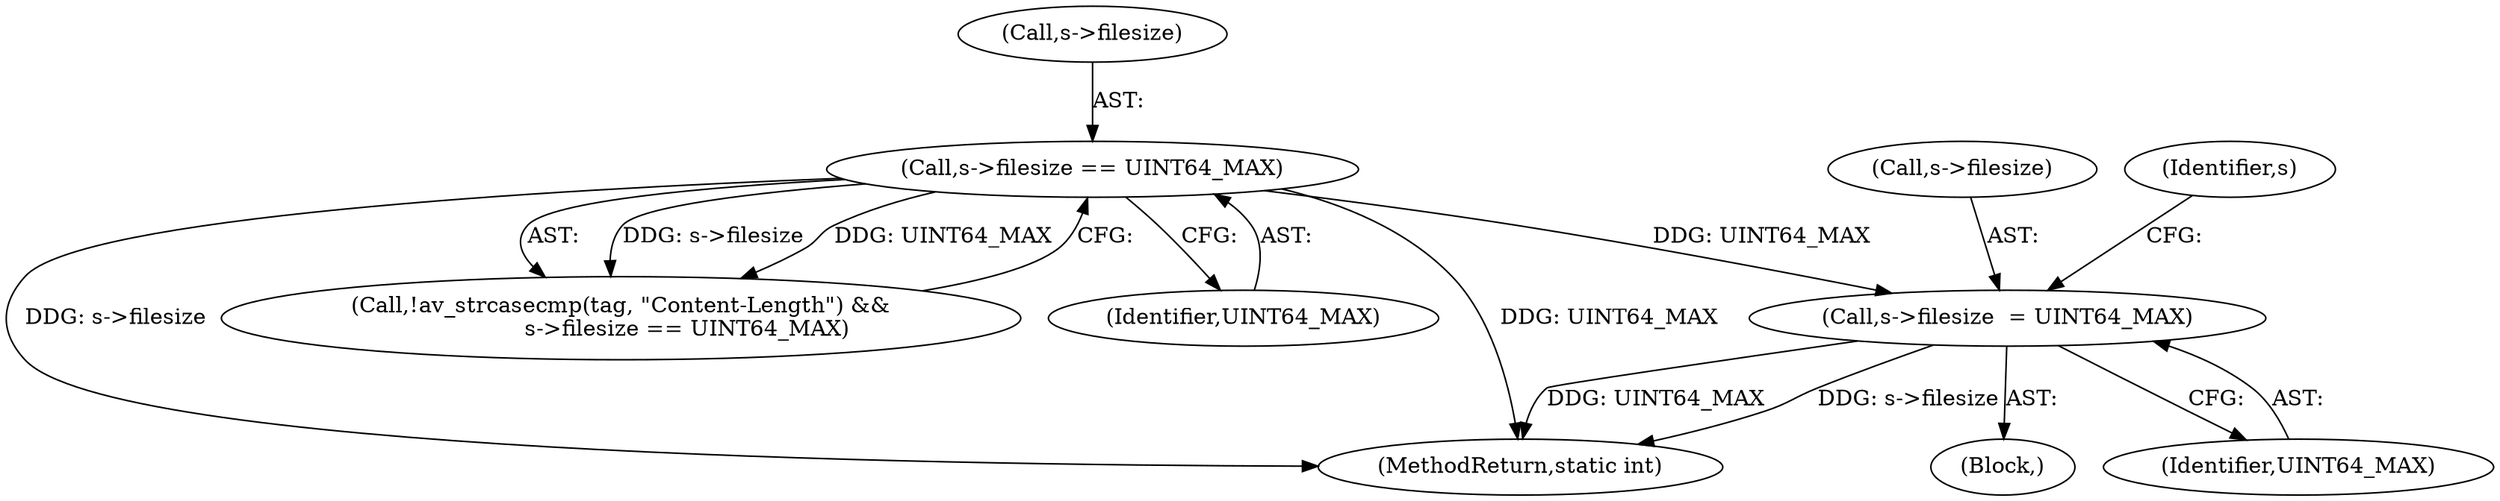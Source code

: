 digraph "0_FFmpeg_2a05c8f813de6f2278827734bf8102291e7484aa_7@pointer" {
"1000494" [label="(Call,s->filesize  = UINT64_MAX)"];
"1000432" [label="(Call,s->filesize == UINT64_MAX)"];
"1000495" [label="(Call,s->filesize)"];
"1000494" [label="(Call,s->filesize  = UINT64_MAX)"];
"1000498" [label="(Identifier,UINT64_MAX)"];
"1000684" [label="(MethodReturn,static int)"];
"1000501" [label="(Identifier,s)"];
"1000432" [label="(Call,s->filesize == UINT64_MAX)"];
"1000427" [label="(Call,!av_strcasecmp(tag, \"Content-Length\") &&\n                   s->filesize == UINT64_MAX)"];
"1000433" [label="(Call,s->filesize)"];
"1000493" [label="(Block,)"];
"1000436" [label="(Identifier,UINT64_MAX)"];
"1000494" -> "1000493"  [label="AST: "];
"1000494" -> "1000498"  [label="CFG: "];
"1000495" -> "1000494"  [label="AST: "];
"1000498" -> "1000494"  [label="AST: "];
"1000501" -> "1000494"  [label="CFG: "];
"1000494" -> "1000684"  [label="DDG: UINT64_MAX"];
"1000494" -> "1000684"  [label="DDG: s->filesize"];
"1000432" -> "1000494"  [label="DDG: UINT64_MAX"];
"1000432" -> "1000427"  [label="AST: "];
"1000432" -> "1000436"  [label="CFG: "];
"1000433" -> "1000432"  [label="AST: "];
"1000436" -> "1000432"  [label="AST: "];
"1000427" -> "1000432"  [label="CFG: "];
"1000432" -> "1000684"  [label="DDG: UINT64_MAX"];
"1000432" -> "1000684"  [label="DDG: s->filesize"];
"1000432" -> "1000427"  [label="DDG: s->filesize"];
"1000432" -> "1000427"  [label="DDG: UINT64_MAX"];
}
